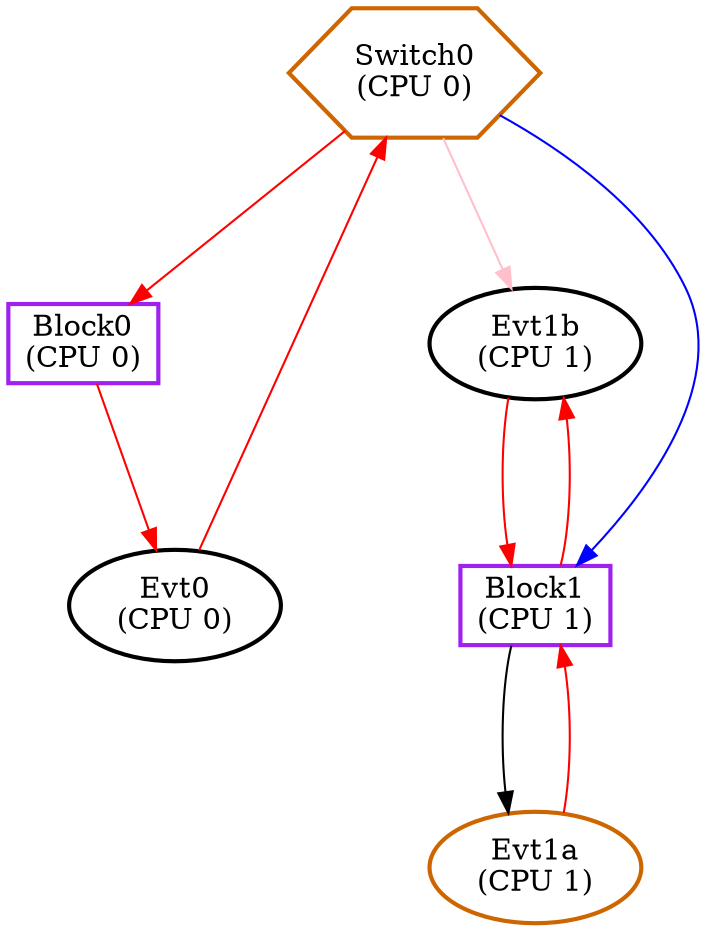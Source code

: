 digraph "cpu0-1-switch-block-target" {
  name="cpu0-1-switch-block-target"
  graph [rankdir=TB nodesep=0.6 mindist=1.0 ranksep=1.0 overlap=false]
  node [style=filled fillcolor=white color=black penwidth=2]
  Switch0 [label="Switch0\n(CPU 0)" cpu=0 type=switch tvalid=0 vabs=0 prio=0 toffs=2500000 pattern=X patentry=1 patexit=0 beamproc=beamX bpentry=0 bpexit=0 qty=1 shape=hexagon color=darkorange3]
  Evt0 [label="Evt0\n(CPU 0)" cpu=0 type=tmsg fid=1 par=0 toffs=0 pattern=X patentry=0 patexit=0 beamproc=beamA bpentry=0 bpexit=0 shape=oval]
  Block0 [label="Block0\n(CPU 0)" cpu=0 type=block tperiod=20000000 pattern=X patentry=0 patexit=1 beamproc=beamX bpentry=0 bpexit=0 qlo=1 qhi=0 qil=0 shape=rectangle color=purple]
  Evt1a [label="Evt1a\n(CPU 1)" cpu=1 type=tmsg fid=1 par=1 toffs=0 pattern=A patentry=1 patexit=0 beamproc=beamA bpentry=0 bpexit=0 shape=oval color=darkorange3]
  Evt1b [label="Evt1b\n(CPU 1)" cpu=1 type=tmsg fid=1 par=2 toffs=5000000 pattern=A patentry=0 patexit=0 beamproc=beamA bpentry=0 bpexit=0 shape=oval]
  Block1 [label="Block1\n(CPU 1)" cpu=1 type=block tperiod=10000000 pattern=A patentry=0 patexit=1 beamproc=beamA bpentry=0 bpexit=0 qlo=1 qhi=0 qil=0 shape=rectangle color=purple]
  Switch0 -> Block1 [type=target color=blue]
  Switch0 -> Evt1b [type=switchdst color=pink]
  Evt1a -> Block1 -> Evt1b [type=defdst color=red]
  Evt1b -> Block1 [type=defdst color=red]
  Block1 -> Evt1a [type=altdst]
  Block0 -> Evt0 -> Switch0 -> Block0 [type=defdst color=red]
}
